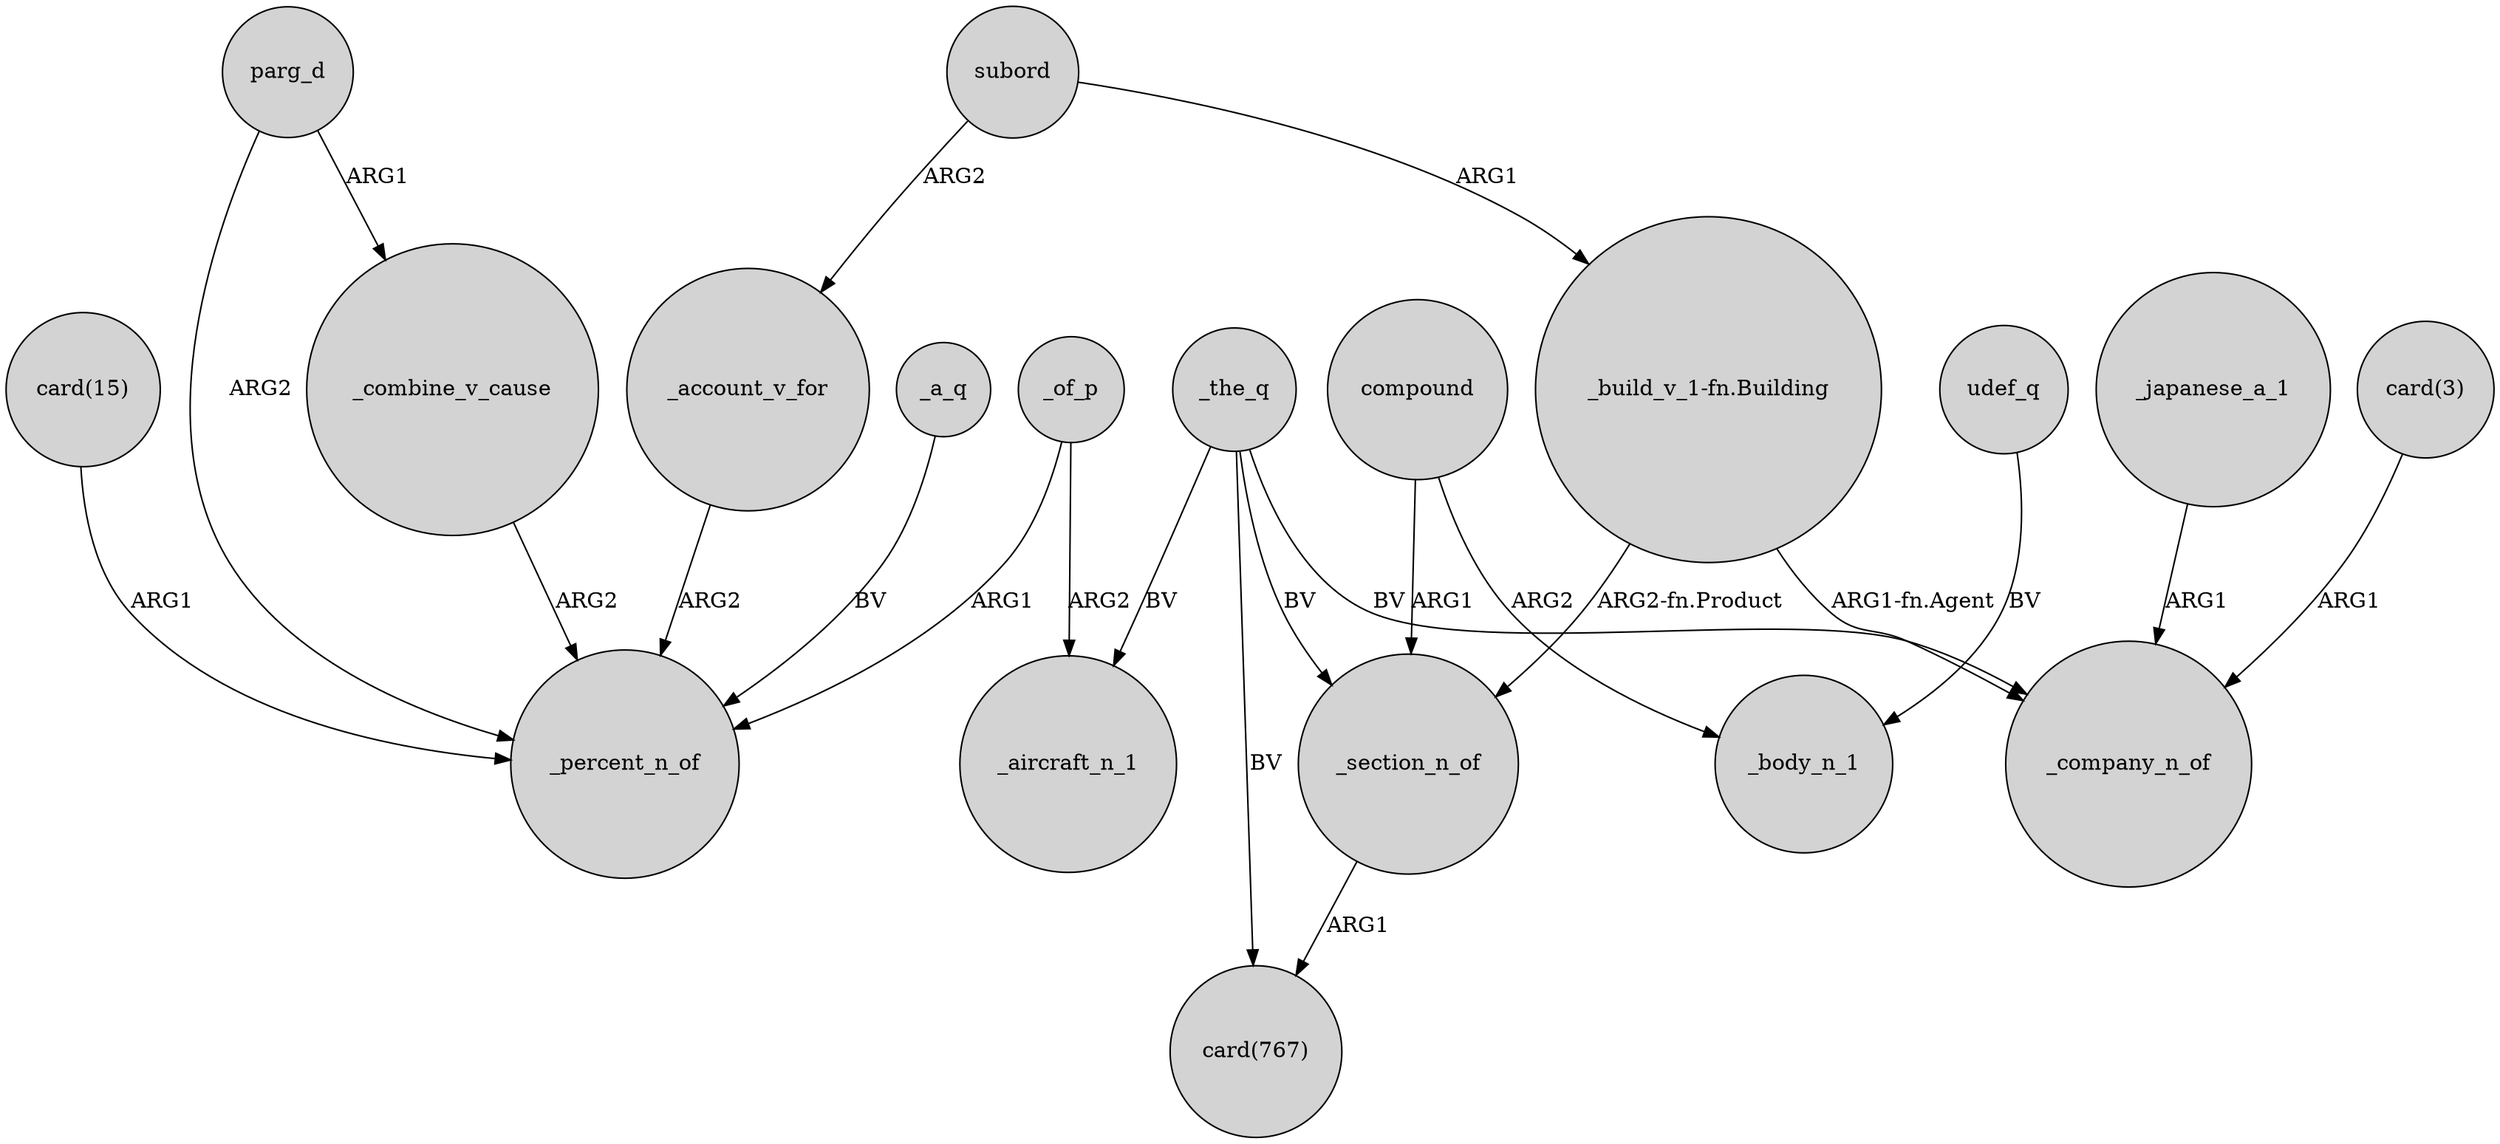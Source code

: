 digraph {
	node [shape=circle style=filled]
	"card(15)" -> _percent_n_of [label=ARG1]
	"_build_v_1-fn.Building" -> _company_n_of [label="ARG1-fn.Agent"]
	compound -> _section_n_of [label=ARG1]
	compound -> _body_n_1 [label=ARG2]
	_the_q -> "card(767)" [label=BV]
	subord -> "_build_v_1-fn.Building" [label=ARG1]
	_the_q -> _aircraft_n_1 [label=BV]
	parg_d -> _percent_n_of [label=ARG2]
	_the_q -> _company_n_of [label=BV]
	_of_p -> _percent_n_of [label=ARG1]
	_japanese_a_1 -> _company_n_of [label=ARG1]
	_the_q -> _section_n_of [label=BV]
	_account_v_for -> _percent_n_of [label=ARG2]
	"_build_v_1-fn.Building" -> _section_n_of [label="ARG2-fn.Product"]
	udef_q -> _body_n_1 [label=BV]
	subord -> _account_v_for [label=ARG2]
	_combine_v_cause -> _percent_n_of [label=ARG2]
	_of_p -> _aircraft_n_1 [label=ARG2]
	"card(3)" -> _company_n_of [label=ARG1]
	parg_d -> _combine_v_cause [label=ARG1]
	_section_n_of -> "card(767)" [label=ARG1]
	_a_q -> _percent_n_of [label=BV]
}
